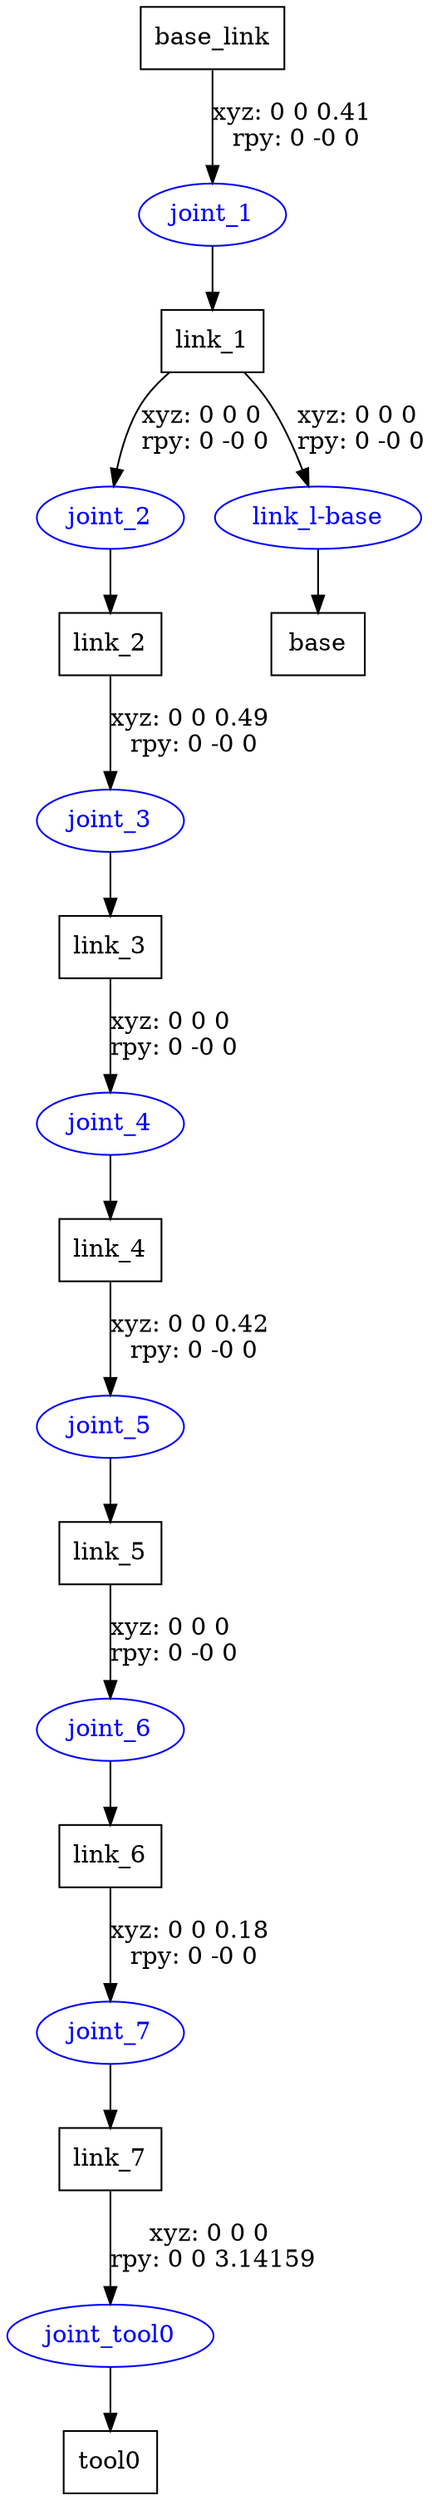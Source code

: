digraph G {
node [shape=box];
"base_link" [label="base_link"];
"link_1" [label="link_1"];
"link_2" [label="link_2"];
"link_3" [label="link_3"];
"link_4" [label="link_4"];
"link_5" [label="link_5"];
"link_6" [label="link_6"];
"link_7" [label="link_7"];
"tool0" [label="tool0"];
"base" [label="base"];
node [shape=ellipse, color=blue, fontcolor=blue];
"base_link" -> "joint_1" [label="xyz: 0 0 0.41 \nrpy: 0 -0 0"]
"joint_1" -> "link_1"
"link_1" -> "joint_2" [label="xyz: 0 0 0 \nrpy: 0 -0 0"]
"joint_2" -> "link_2"
"link_2" -> "joint_3" [label="xyz: 0 0 0.49 \nrpy: 0 -0 0"]
"joint_3" -> "link_3"
"link_3" -> "joint_4" [label="xyz: 0 0 0 \nrpy: 0 -0 0"]
"joint_4" -> "link_4"
"link_4" -> "joint_5" [label="xyz: 0 0 0.42 \nrpy: 0 -0 0"]
"joint_5" -> "link_5"
"link_5" -> "joint_6" [label="xyz: 0 0 0 \nrpy: 0 -0 0"]
"joint_6" -> "link_6"
"link_6" -> "joint_7" [label="xyz: 0 0 0.18 \nrpy: 0 -0 0"]
"joint_7" -> "link_7"
"link_7" -> "joint_tool0" [label="xyz: 0 0 0 \nrpy: 0 0 3.14159"]
"joint_tool0" -> "tool0"
"link_1" -> "link_l-base" [label="xyz: 0 0 0 \nrpy: 0 -0 0"]
"link_l-base" -> "base"
}

